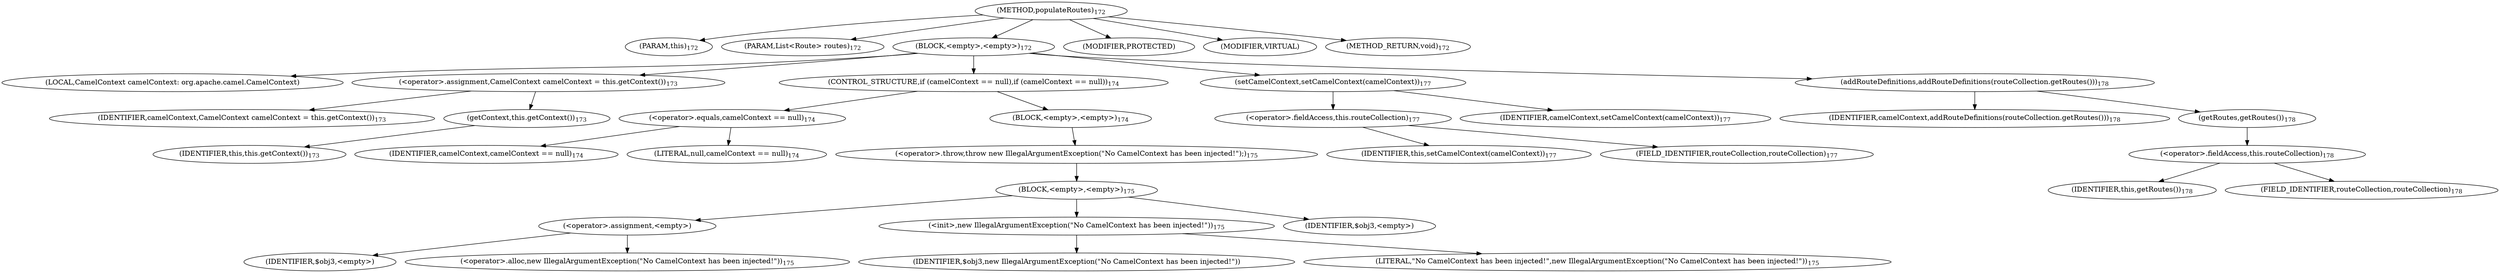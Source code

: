 digraph "populateRoutes" {  
"273" [label = <(METHOD,populateRoutes)<SUB>172</SUB>> ]
"27" [label = <(PARAM,this)<SUB>172</SUB>> ]
"274" [label = <(PARAM,List&lt;Route&gt; routes)<SUB>172</SUB>> ]
"275" [label = <(BLOCK,&lt;empty&gt;,&lt;empty&gt;)<SUB>172</SUB>> ]
"276" [label = <(LOCAL,CamelContext camelContext: org.apache.camel.CamelContext)> ]
"277" [label = <(&lt;operator&gt;.assignment,CamelContext camelContext = this.getContext())<SUB>173</SUB>> ]
"278" [label = <(IDENTIFIER,camelContext,CamelContext camelContext = this.getContext())<SUB>173</SUB>> ]
"279" [label = <(getContext,this.getContext())<SUB>173</SUB>> ]
"26" [label = <(IDENTIFIER,this,this.getContext())<SUB>173</SUB>> ]
"280" [label = <(CONTROL_STRUCTURE,if (camelContext == null),if (camelContext == null))<SUB>174</SUB>> ]
"281" [label = <(&lt;operator&gt;.equals,camelContext == null)<SUB>174</SUB>> ]
"282" [label = <(IDENTIFIER,camelContext,camelContext == null)<SUB>174</SUB>> ]
"283" [label = <(LITERAL,null,camelContext == null)<SUB>174</SUB>> ]
"284" [label = <(BLOCK,&lt;empty&gt;,&lt;empty&gt;)<SUB>174</SUB>> ]
"285" [label = <(&lt;operator&gt;.throw,throw new IllegalArgumentException(&quot;No CamelContext has been injected!&quot;);)<SUB>175</SUB>> ]
"286" [label = <(BLOCK,&lt;empty&gt;,&lt;empty&gt;)<SUB>175</SUB>> ]
"287" [label = <(&lt;operator&gt;.assignment,&lt;empty&gt;)> ]
"288" [label = <(IDENTIFIER,$obj3,&lt;empty&gt;)> ]
"289" [label = <(&lt;operator&gt;.alloc,new IllegalArgumentException(&quot;No CamelContext has been injected!&quot;))<SUB>175</SUB>> ]
"290" [label = <(&lt;init&gt;,new IllegalArgumentException(&quot;No CamelContext has been injected!&quot;))<SUB>175</SUB>> ]
"291" [label = <(IDENTIFIER,$obj3,new IllegalArgumentException(&quot;No CamelContext has been injected!&quot;))> ]
"292" [label = <(LITERAL,&quot;No CamelContext has been injected!&quot;,new IllegalArgumentException(&quot;No CamelContext has been injected!&quot;))<SUB>175</SUB>> ]
"293" [label = <(IDENTIFIER,$obj3,&lt;empty&gt;)> ]
"294" [label = <(setCamelContext,setCamelContext(camelContext))<SUB>177</SUB>> ]
"295" [label = <(&lt;operator&gt;.fieldAccess,this.routeCollection)<SUB>177</SUB>> ]
"296" [label = <(IDENTIFIER,this,setCamelContext(camelContext))<SUB>177</SUB>> ]
"297" [label = <(FIELD_IDENTIFIER,routeCollection,routeCollection)<SUB>177</SUB>> ]
"298" [label = <(IDENTIFIER,camelContext,setCamelContext(camelContext))<SUB>177</SUB>> ]
"299" [label = <(addRouteDefinitions,addRouteDefinitions(routeCollection.getRoutes()))<SUB>178</SUB>> ]
"300" [label = <(IDENTIFIER,camelContext,addRouteDefinitions(routeCollection.getRoutes()))<SUB>178</SUB>> ]
"301" [label = <(getRoutes,getRoutes())<SUB>178</SUB>> ]
"302" [label = <(&lt;operator&gt;.fieldAccess,this.routeCollection)<SUB>178</SUB>> ]
"303" [label = <(IDENTIFIER,this,getRoutes())<SUB>178</SUB>> ]
"304" [label = <(FIELD_IDENTIFIER,routeCollection,routeCollection)<SUB>178</SUB>> ]
"305" [label = <(MODIFIER,PROTECTED)> ]
"306" [label = <(MODIFIER,VIRTUAL)> ]
"307" [label = <(METHOD_RETURN,void)<SUB>172</SUB>> ]
  "273" -> "27" 
  "273" -> "274" 
  "273" -> "275" 
  "273" -> "305" 
  "273" -> "306" 
  "273" -> "307" 
  "275" -> "276" 
  "275" -> "277" 
  "275" -> "280" 
  "275" -> "294" 
  "275" -> "299" 
  "277" -> "278" 
  "277" -> "279" 
  "279" -> "26" 
  "280" -> "281" 
  "280" -> "284" 
  "281" -> "282" 
  "281" -> "283" 
  "284" -> "285" 
  "285" -> "286" 
  "286" -> "287" 
  "286" -> "290" 
  "286" -> "293" 
  "287" -> "288" 
  "287" -> "289" 
  "290" -> "291" 
  "290" -> "292" 
  "294" -> "295" 
  "294" -> "298" 
  "295" -> "296" 
  "295" -> "297" 
  "299" -> "300" 
  "299" -> "301" 
  "301" -> "302" 
  "302" -> "303" 
  "302" -> "304" 
}
